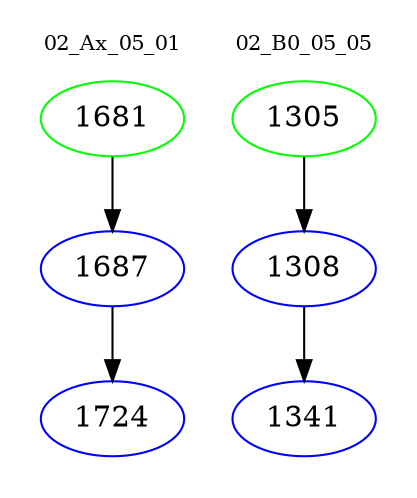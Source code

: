 digraph{
subgraph cluster_0 {
color = white
label = "02_Ax_05_01";
fontsize=10;
T0_1681 [label="1681", color="green"]
T0_1681 -> T0_1687 [color="black"]
T0_1687 [label="1687", color="blue"]
T0_1687 -> T0_1724 [color="black"]
T0_1724 [label="1724", color="blue"]
}
subgraph cluster_1 {
color = white
label = "02_B0_05_05";
fontsize=10;
T1_1305 [label="1305", color="green"]
T1_1305 -> T1_1308 [color="black"]
T1_1308 [label="1308", color="blue"]
T1_1308 -> T1_1341 [color="black"]
T1_1341 [label="1341", color="blue"]
}
}
